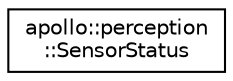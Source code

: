 digraph "Graphical Class Hierarchy"
{
  edge [fontname="Helvetica",fontsize="10",labelfontname="Helvetica",labelfontsize="10"];
  node [fontname="Helvetica",fontsize="10",shape=record];
  rankdir="LR";
  Node1 [label="apollo::perception\l::SensorStatus",height=0.2,width=0.4,color="black", fillcolor="white", style="filled",URL="$structapollo_1_1perception_1_1SensorStatus.html"];
}
